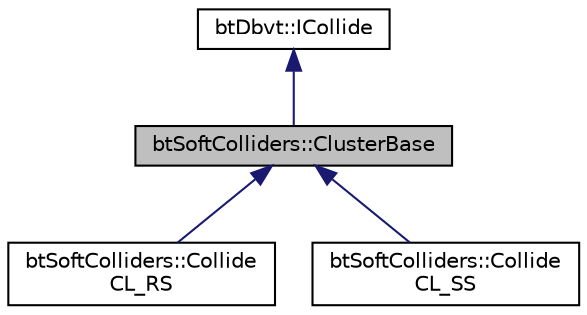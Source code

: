 digraph "btSoftColliders::ClusterBase"
{
  edge [fontname="Helvetica",fontsize="10",labelfontname="Helvetica",labelfontsize="10"];
  node [fontname="Helvetica",fontsize="10",shape=record];
  Node1 [label="btSoftColliders::ClusterBase",height=0.2,width=0.4,color="black", fillcolor="grey75", style="filled", fontcolor="black"];
  Node2 -> Node1 [dir="back",color="midnightblue",fontsize="10",style="solid",fontname="Helvetica"];
  Node2 [label="btDbvt::ICollide",height=0.2,width=0.4,color="black", fillcolor="white", style="filled",URL="$structbt_dbvt_1_1_i_collide.html"];
  Node1 -> Node3 [dir="back",color="midnightblue",fontsize="10",style="solid",fontname="Helvetica"];
  Node3 [label="btSoftColliders::Collide\lCL_RS",height=0.2,width=0.4,color="black", fillcolor="white", style="filled",URL="$structbt_soft_colliders_1_1_collide_c_l___r_s.html"];
  Node1 -> Node4 [dir="back",color="midnightblue",fontsize="10",style="solid",fontname="Helvetica"];
  Node4 [label="btSoftColliders::Collide\lCL_SS",height=0.2,width=0.4,color="black", fillcolor="white", style="filled",URL="$structbt_soft_colliders_1_1_collide_c_l___s_s.html"];
}

